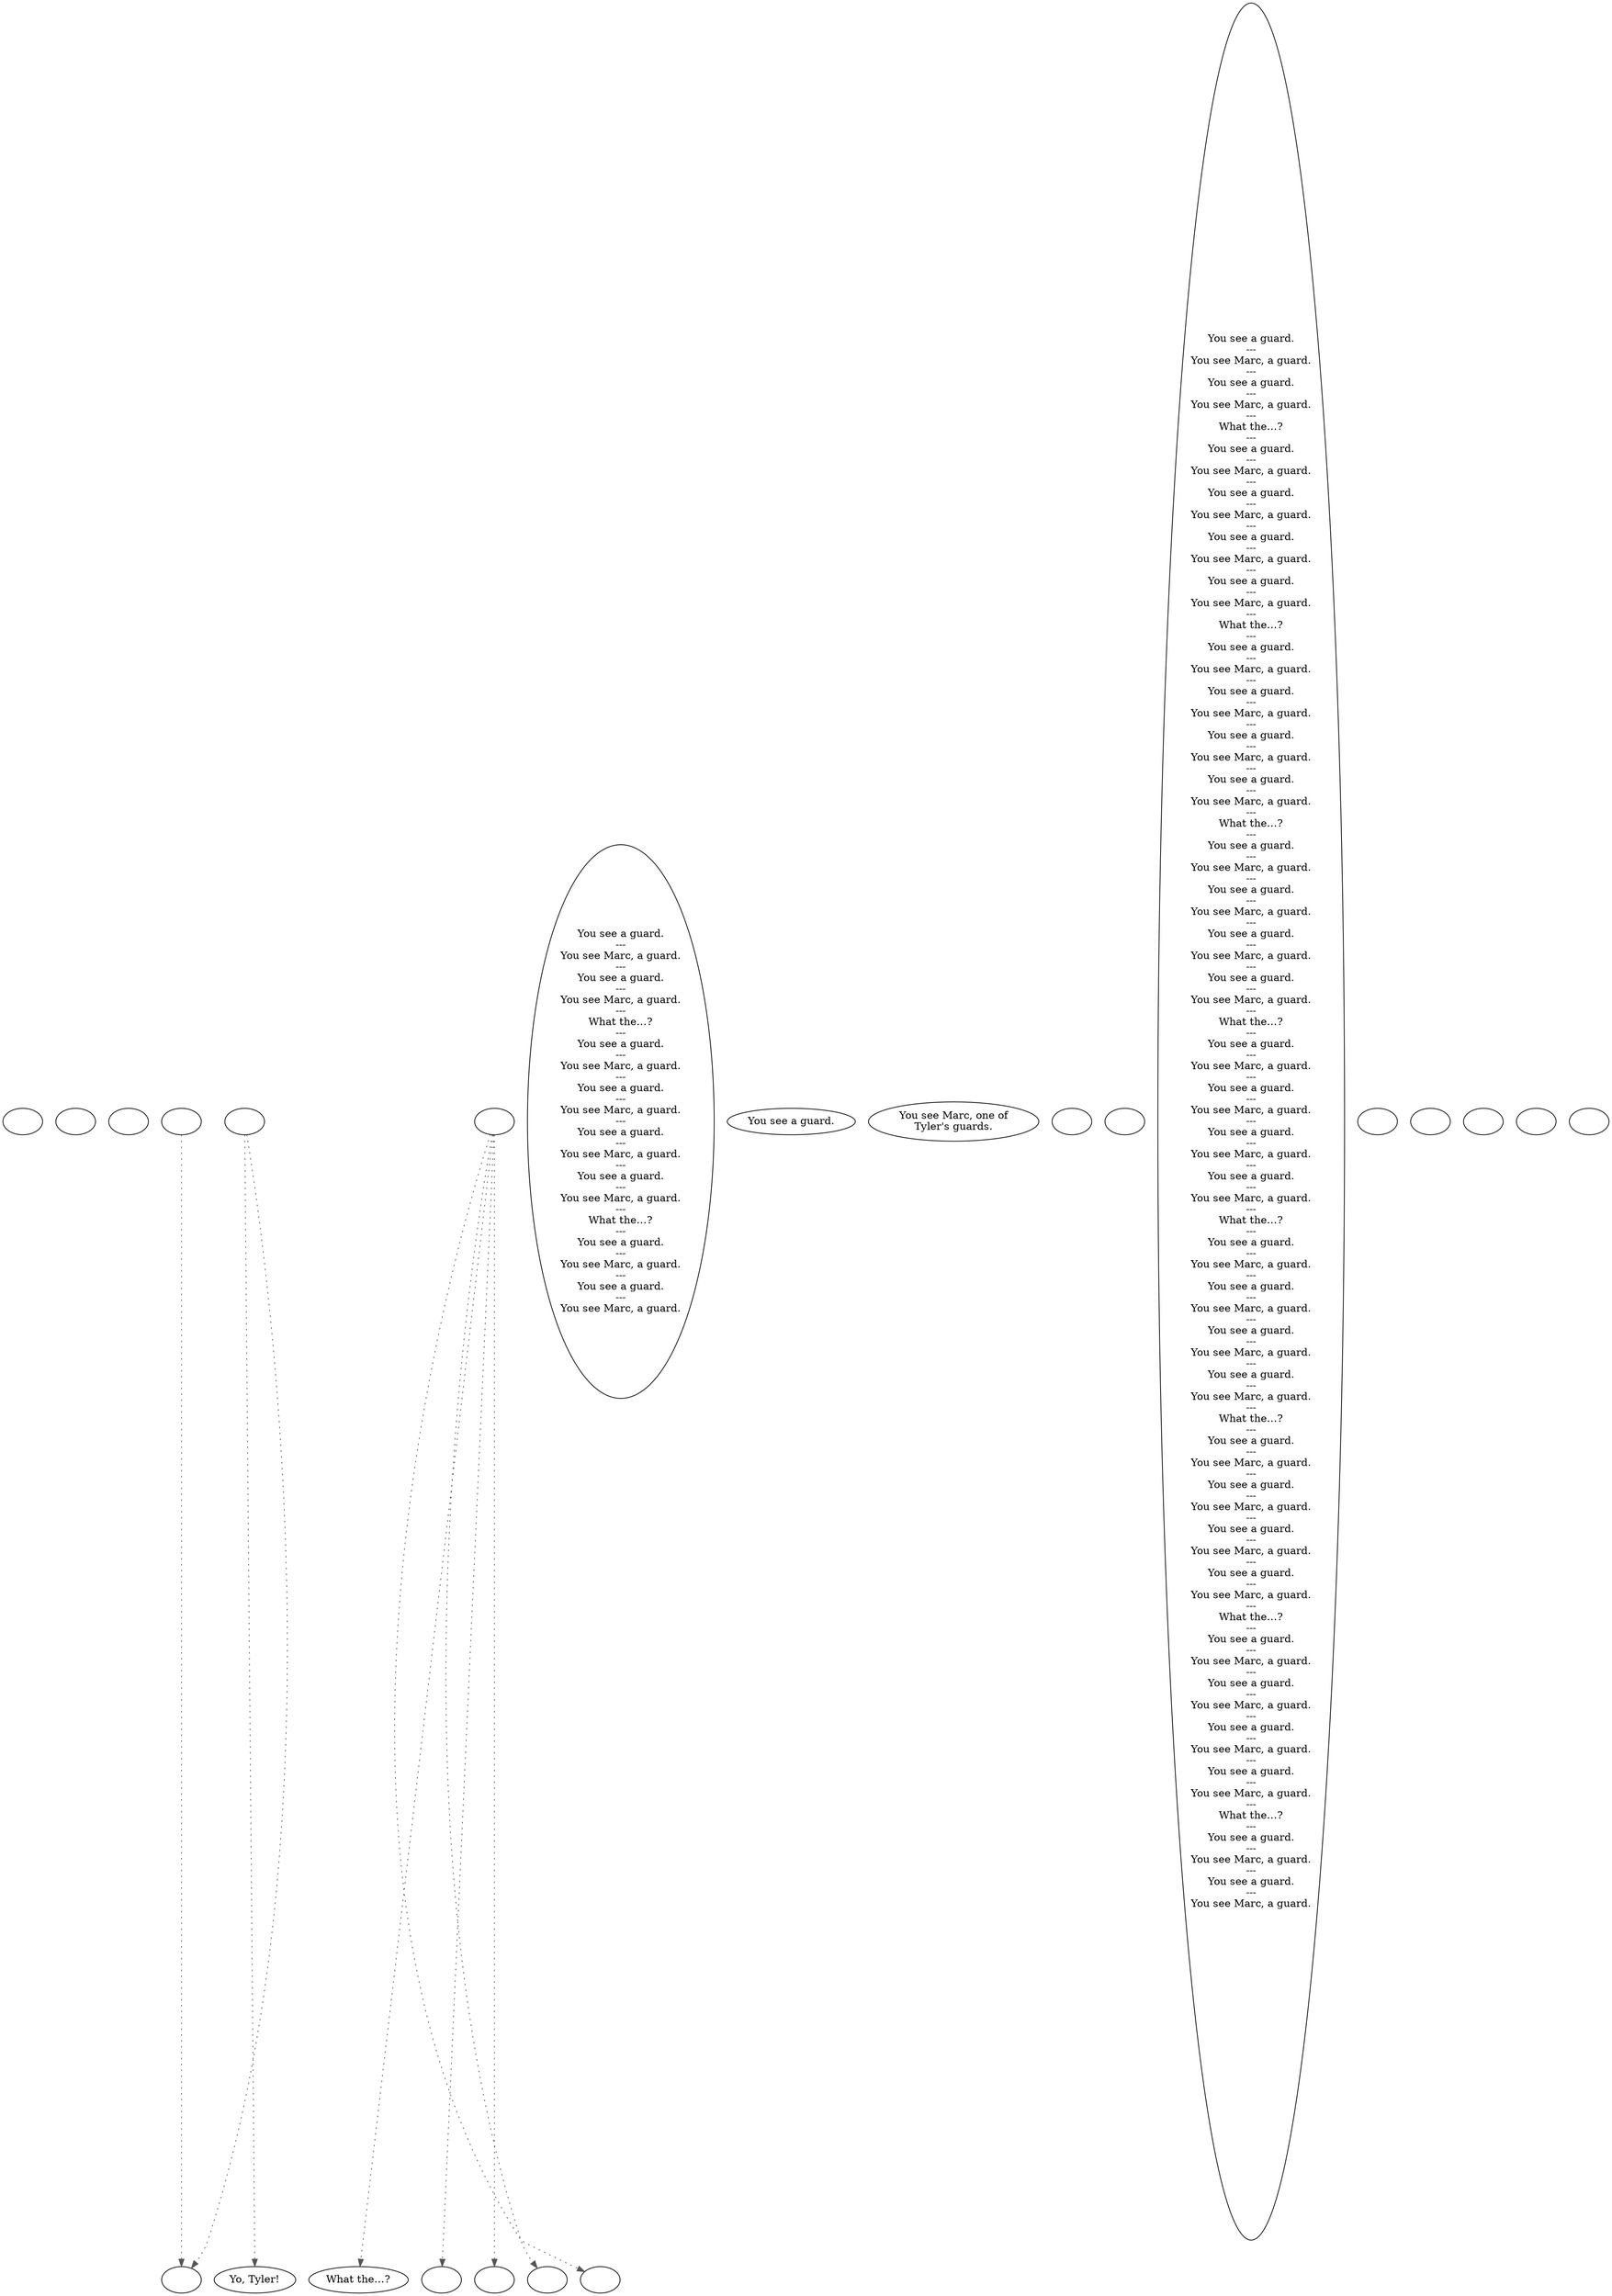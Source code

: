 digraph dcMarc {
  "checkPartyMembersNearDoor" [style=filled       fillcolor="#FFFFFF"       color="#000000"]
  "checkPartyMembersNearDoor" [label=""]
  "start" [style=filled       fillcolor="#FFFFFF"       color="#000000"]
  "start" [label=""]
  "critter_p_proc" [style=filled       fillcolor="#FFFFFF"       color="#000000"]
  "critter_p_proc" [label=""]
  "pickup_p_proc" [style=filled       fillcolor="#FFFFFF"       color="#000000"]
  "pickup_p_proc" -> "Node998" [style=dotted color="#555555"]
  "pickup_p_proc" [label=""]
  "talk_p_proc" [style=filled       fillcolor="#FFFFFF"       color="#000000"]
  "talk_p_proc" -> "Node002" [style=dotted color="#555555"]
  "talk_p_proc" -> "Node003" [style=dotted color="#555555"]
  "talk_p_proc" -> "Node005" [style=dotted color="#555555"]
  "talk_p_proc" -> "Node006" [style=dotted color="#555555"]
  "talk_p_proc" -> "Node004" [style=dotted color="#555555"]
  "talk_p_proc" [label=""]
  "destroy_p_proc" [style=filled       fillcolor="#FFFFFF"       color="#000000"]
  "destroy_p_proc" [label="You see a guard.\n---\nYou see Marc, a guard.\n---\nYou see a guard.\n---\nYou see Marc, a guard.\n---\nWhat the…?\n---\nYou see a guard.\n---\nYou see Marc, a guard.\n---\nYou see a guard.\n---\nYou see Marc, a guard.\n---\nYou see a guard.\n---\nYou see Marc, a guard.\n---\nYou see a guard.\n---\nYou see Marc, a guard.\n---\nWhat the…?\n---\nYou see a guard.\n---\nYou see Marc, a guard.\n---\nYou see a guard.\n---\nYou see Marc, a guard."]
  "look_at_p_proc" [style=filled       fillcolor="#FFFFFF"       color="#000000"]
  "look_at_p_proc" [label="You see a guard."]
  "description_p_proc" [style=filled       fillcolor="#FFFFFF"       color="#000000"]
  "description_p_proc" [label="You see Marc, one of\nTyler's guards."]
  "use_skill_on_p_proc" [style=filled       fillcolor="#FFFFFF"       color="#000000"]
  "use_skill_on_p_proc" [label=""]
  "damage_p_proc" [style=filled       fillcolor="#FFFFFF"       color="#000000"]
  "damage_p_proc" [label=""]
  "map_enter_p_proc" [style=filled       fillcolor="#FFFFFF"       color="#000000"]
  "map_enter_p_proc" [label="You see a guard.\n---\nYou see Marc, a guard.\n---\nYou see a guard.\n---\nYou see Marc, a guard.\n---\nWhat the…?\n---\nYou see a guard.\n---\nYou see Marc, a guard.\n---\nYou see a guard.\n---\nYou see Marc, a guard.\n---\nYou see a guard.\n---\nYou see Marc, a guard.\n---\nYou see a guard.\n---\nYou see Marc, a guard.\n---\nWhat the…?\n---\nYou see a guard.\n---\nYou see Marc, a guard.\n---\nYou see a guard.\n---\nYou see Marc, a guard.\n---\nYou see a guard.\n---\nYou see Marc, a guard.\n---\nYou see a guard.\n---\nYou see Marc, a guard.\n---\nWhat the…?\n---\nYou see a guard.\n---\nYou see Marc, a guard.\n---\nYou see a guard.\n---\nYou see Marc, a guard.\n---\nYou see a guard.\n---\nYou see Marc, a guard.\n---\nYou see a guard.\n---\nYou see Marc, a guard.\n---\nWhat the…?\n---\nYou see a guard.\n---\nYou see Marc, a guard.\n---\nYou see a guard.\n---\nYou see Marc, a guard.\n---\nYou see a guard.\n---\nYou see Marc, a guard.\n---\nYou see a guard.\n---\nYou see Marc, a guard.\n---\nWhat the…?\n---\nYou see a guard.\n---\nYou see Marc, a guard.\n---\nYou see a guard.\n---\nYou see Marc, a guard.\n---\nYou see a guard.\n---\nYou see Marc, a guard.\n---\nYou see a guard.\n---\nYou see Marc, a guard.\n---\nWhat the…?\n---\nYou see a guard.\n---\nYou see Marc, a guard.\n---\nYou see a guard.\n---\nYou see Marc, a guard.\n---\nYou see a guard.\n---\nYou see Marc, a guard.\n---\nYou see a guard.\n---\nYou see Marc, a guard.\n---\nWhat the…?\n---\nYou see a guard.\n---\nYou see Marc, a guard.\n---\nYou see a guard.\n---\nYou see Marc, a guard.\n---\nYou see a guard.\n---\nYou see Marc, a guard.\n---\nYou see a guard.\n---\nYou see Marc, a guard.\n---\nWhat the…?\n---\nYou see a guard.\n---\nYou see Marc, a guard.\n---\nYou see a guard.\n---\nYou see Marc, a guard."]
  "map_exit_p_proc" [style=filled       fillcolor="#FFFFFF"       color="#000000"]
  "map_exit_p_proc" [label=""]
  "timed_event_p_proc" [style=filled       fillcolor="#FFFFFF"       color="#000000"]
  "timed_event_p_proc" -> "Node001" [style=dotted color="#555555"]
  "timed_event_p_proc" -> "Node998" [style=dotted color="#555555"]
  "timed_event_p_proc" [label=""]
  "map_update_p_proc" [style=filled       fillcolor="#FFFFFF"       color="#000000"]
  "map_update_p_proc" [label=""]
  "combat_p_proc" [style=filled       fillcolor="#FFFFFF"       color="#000000"]
  "combat_p_proc" [label=""]
  "push_p_proc" [style=filled       fillcolor="#FFFFFF"       color="#000000"]
  "push_p_proc" [label=""]
  "Node998" [style=filled       fillcolor="#FFFFFF"       color="#000000"]
  "Node998" [label=""]
  "Node999" [style=filled       fillcolor="#FFFFFF"       color="#000000"]
  "Node999" [label=""]
  "Node001" [style=filled       fillcolor="#FFFFFF"       color="#000000"]
  "Node001" [label="Yo, Tyler!"]
  "Node002" [style=filled       fillcolor="#FFFFFF"       color="#000000"]
  "Node002" [label="What the…?"]
  "Node003" [style=filled       fillcolor="#FFFFFF"       color="#000000"]
  "Node003" [label=""]
  "Node004" [style=filled       fillcolor="#FFFFFF"       color="#000000"]
  "Node004" [label=""]
  "Node005" [style=filled       fillcolor="#FFFFFF"       color="#000000"]
  "Node005" [label=""]
  "Node006" [style=filled       fillcolor="#FFFFFF"       color="#000000"]
  "Node006" [label=""]
}